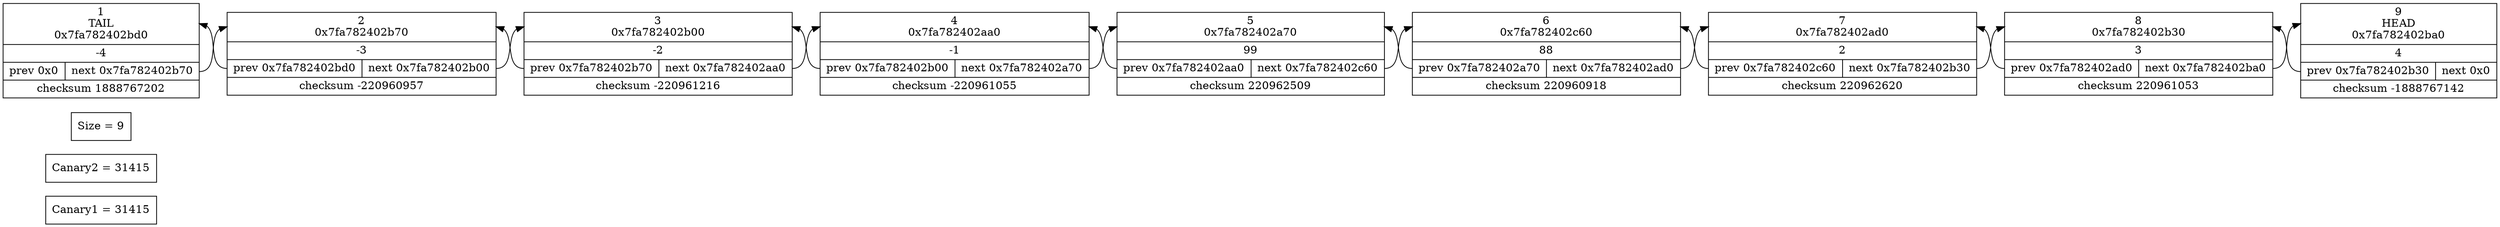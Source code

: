 digraph G{
rankdir = LR;
	node[shape = "box", color="black", fontsize=14];
	edge[color="black"];
	canary1 [label = "Canary1 = 31415"]
	canary2 [label = "Canary2 = 31415"]
size [label ="Size = 9"]
	elem_1 [shape = "record"  , label = "<ptr>1\nTAIL\n0x7fa782402bd0 | -4 | {<prev> prev 
0x0\n| <next> next
 0x7fa782402b70} | checksum
 1888767202} "]	elem_2 [shape = "record"  , label = "<ptr>2\n0x7fa782402b70 | -3 | {<prev> prev 
0x7fa782402bd0\n| <next> next
 0x7fa782402b00} | checksum
 -220960957} "]	elem_3 [shape = "record"  , label = "<ptr>3\n0x7fa782402b00 | -2 | {<prev> prev 
0x7fa782402b70\n| <next> next
 0x7fa782402aa0} | checksum
 -220961216} "]	elem_4 [shape = "record"  , label = "<ptr>4\n0x7fa782402aa0 | -1 | {<prev> prev 
0x7fa782402b00\n| <next> next
 0x7fa782402a70} | checksum
 -220961055} "]	elem_5 [shape = "record"  , label = "<ptr>5\n0x7fa782402a70 | 99 | {<prev> prev 
0x7fa782402aa0\n| <next> next
 0x7fa782402c60} | checksum
 220962509} "]	elem_6 [shape = "record"  , label = "<ptr>6\n0x7fa782402c60 | 88 | {<prev> prev 
0x7fa782402a70\n| <next> next
 0x7fa782402ad0} | checksum
 220960918} "]	elem_7 [shape = "record"  , label = "<ptr>7\n0x7fa782402ad0 | 2 | {<prev> prev 
0x7fa782402c60\n| <next> next
 0x7fa782402b30} | checksum
 220962620} "]	elem_8 [shape = "record"  , label = "<ptr>8\n0x7fa782402b30 | 3 | {<prev> prev 
0x7fa782402ad0\n| <next> next
 0x7fa782402ba0} | checksum
 220961053} "]	elem_9 [shape = "record"  , label = "<ptr>9\nHEAD\n0x7fa782402ba0 | 4 | {<prev> prev 
0x7fa782402b30\n| <next> next
 0x0} | checksum
 -1888767142} "]
	elem_1:<next>->elem_2:<ptr>
	elem_2:<prev>->elem_1:<ptr>
	elem_2:<next>->elem_3:<ptr>
	elem_3:<prev>->elem_2:<ptr>
	elem_3:<next>->elem_4:<ptr>
	elem_4:<prev>->elem_3:<ptr>
	elem_4:<next>->elem_5:<ptr>
	elem_5:<prev>->elem_4:<ptr>
	elem_5:<next>->elem_6:<ptr>
	elem_6:<prev>->elem_5:<ptr>
	elem_6:<next>->elem_7:<ptr>
	elem_7:<prev>->elem_6:<ptr>
	elem_7:<next>->elem_8:<ptr>
	elem_8:<prev>->elem_7:<ptr>
	elem_8:<next>->elem_9:<ptr>
	elem_9:<prev>->elem_8:<ptr>
}